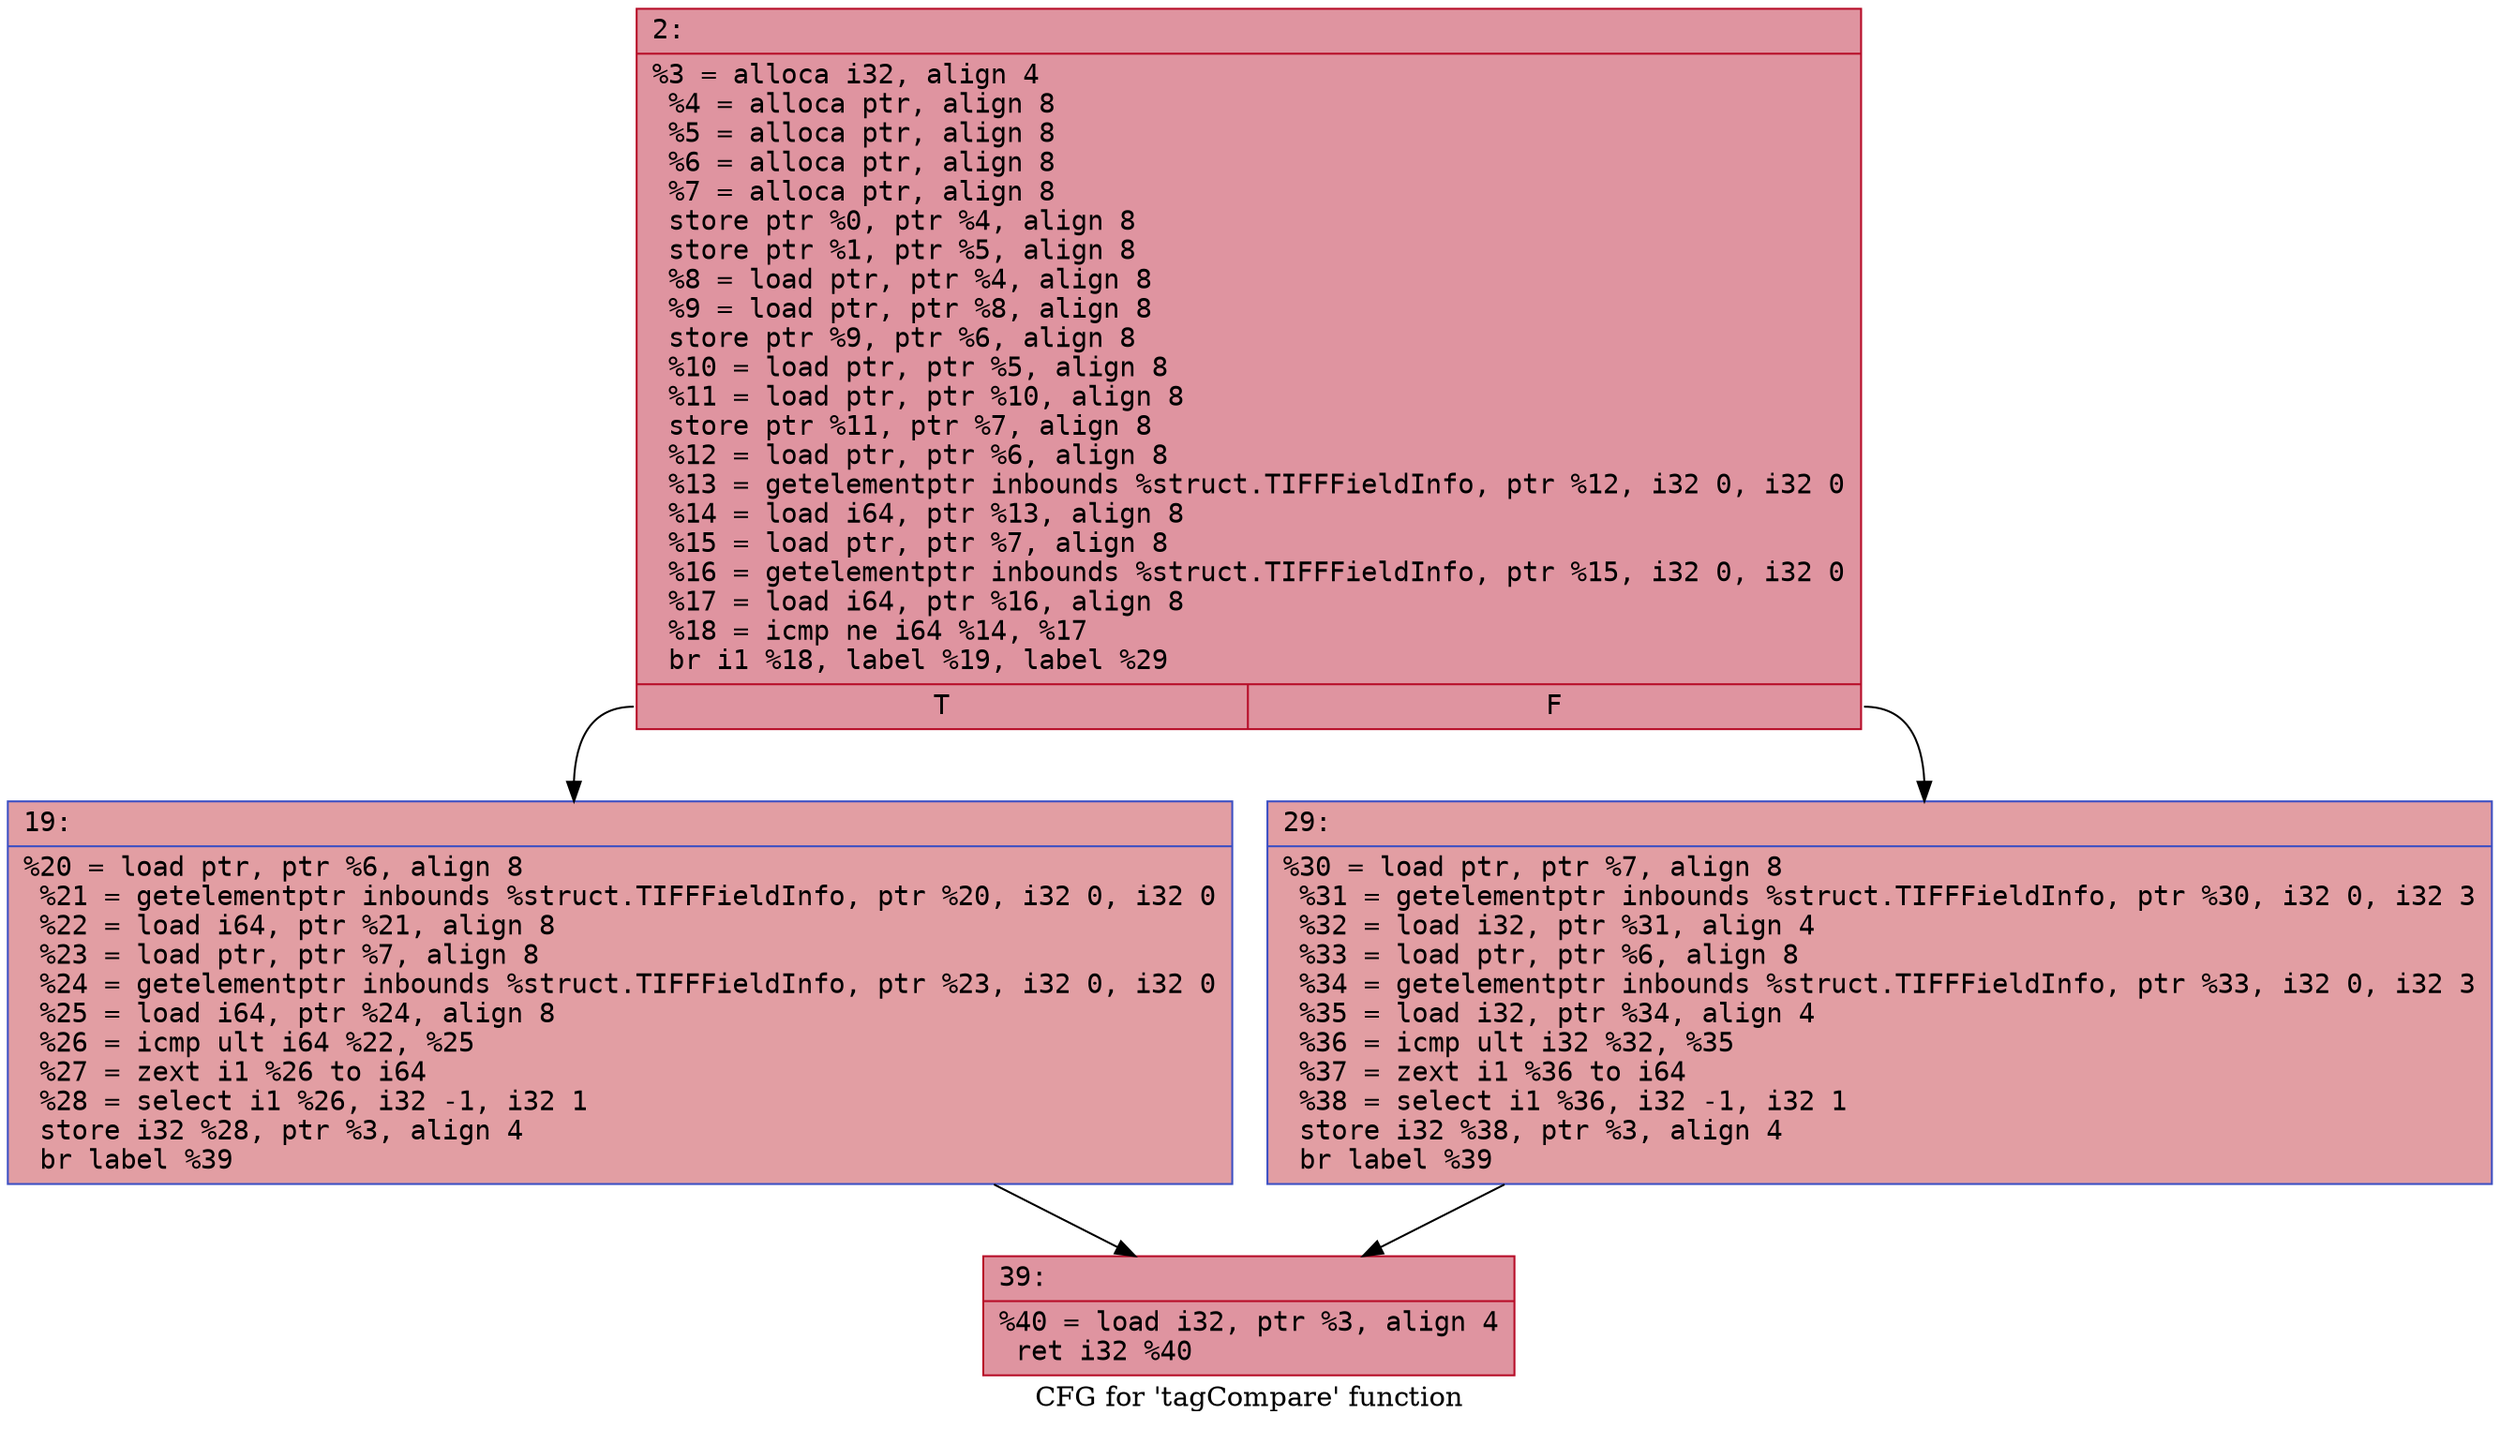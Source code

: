 digraph "CFG for 'tagCompare' function" {
	label="CFG for 'tagCompare' function";

	Node0x600000662620 [shape=record,color="#b70d28ff", style=filled, fillcolor="#b70d2870" fontname="Courier",label="{2:\l|  %3 = alloca i32, align 4\l  %4 = alloca ptr, align 8\l  %5 = alloca ptr, align 8\l  %6 = alloca ptr, align 8\l  %7 = alloca ptr, align 8\l  store ptr %0, ptr %4, align 8\l  store ptr %1, ptr %5, align 8\l  %8 = load ptr, ptr %4, align 8\l  %9 = load ptr, ptr %8, align 8\l  store ptr %9, ptr %6, align 8\l  %10 = load ptr, ptr %5, align 8\l  %11 = load ptr, ptr %10, align 8\l  store ptr %11, ptr %7, align 8\l  %12 = load ptr, ptr %6, align 8\l  %13 = getelementptr inbounds %struct.TIFFFieldInfo, ptr %12, i32 0, i32 0\l  %14 = load i64, ptr %13, align 8\l  %15 = load ptr, ptr %7, align 8\l  %16 = getelementptr inbounds %struct.TIFFFieldInfo, ptr %15, i32 0, i32 0\l  %17 = load i64, ptr %16, align 8\l  %18 = icmp ne i64 %14, %17\l  br i1 %18, label %19, label %29\l|{<s0>T|<s1>F}}"];
	Node0x600000662620:s0 -> Node0x600000662670[tooltip="2 -> 19\nProbability 50.00%" ];
	Node0x600000662620:s1 -> Node0x6000006626c0[tooltip="2 -> 29\nProbability 50.00%" ];
	Node0x600000662670 [shape=record,color="#3d50c3ff", style=filled, fillcolor="#be242e70" fontname="Courier",label="{19:\l|  %20 = load ptr, ptr %6, align 8\l  %21 = getelementptr inbounds %struct.TIFFFieldInfo, ptr %20, i32 0, i32 0\l  %22 = load i64, ptr %21, align 8\l  %23 = load ptr, ptr %7, align 8\l  %24 = getelementptr inbounds %struct.TIFFFieldInfo, ptr %23, i32 0, i32 0\l  %25 = load i64, ptr %24, align 8\l  %26 = icmp ult i64 %22, %25\l  %27 = zext i1 %26 to i64\l  %28 = select i1 %26, i32 -1, i32 1\l  store i32 %28, ptr %3, align 4\l  br label %39\l}"];
	Node0x600000662670 -> Node0x600000662710[tooltip="19 -> 39\nProbability 100.00%" ];
	Node0x6000006626c0 [shape=record,color="#3d50c3ff", style=filled, fillcolor="#be242e70" fontname="Courier",label="{29:\l|  %30 = load ptr, ptr %7, align 8\l  %31 = getelementptr inbounds %struct.TIFFFieldInfo, ptr %30, i32 0, i32 3\l  %32 = load i32, ptr %31, align 4\l  %33 = load ptr, ptr %6, align 8\l  %34 = getelementptr inbounds %struct.TIFFFieldInfo, ptr %33, i32 0, i32 3\l  %35 = load i32, ptr %34, align 4\l  %36 = icmp ult i32 %32, %35\l  %37 = zext i1 %36 to i64\l  %38 = select i1 %36, i32 -1, i32 1\l  store i32 %38, ptr %3, align 4\l  br label %39\l}"];
	Node0x6000006626c0 -> Node0x600000662710[tooltip="29 -> 39\nProbability 100.00%" ];
	Node0x600000662710 [shape=record,color="#b70d28ff", style=filled, fillcolor="#b70d2870" fontname="Courier",label="{39:\l|  %40 = load i32, ptr %3, align 4\l  ret i32 %40\l}"];
}
